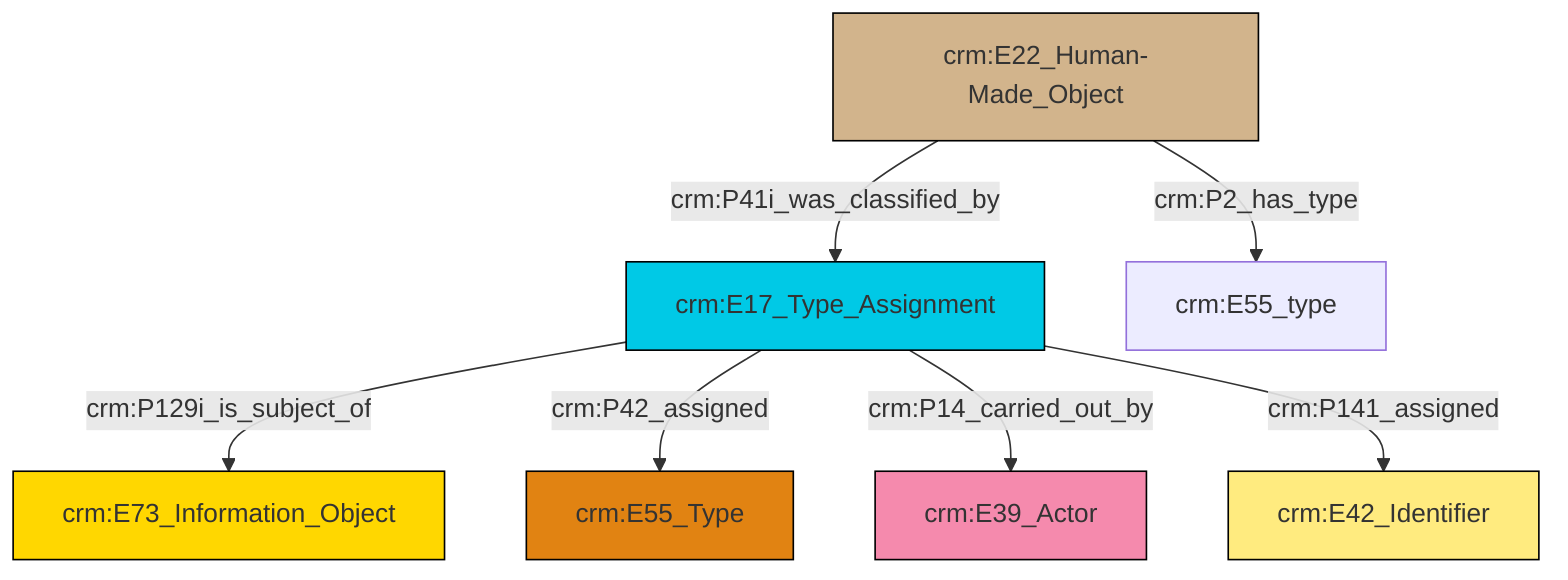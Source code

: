 graph TD
classDef Literal fill:#f2f2f2,stroke:#000000;
classDef CRM_Entity fill:#FFFFFF,stroke:#000000;
classDef Temporal_Entity fill:#00C9E6, stroke:#000000;
classDef Type fill:#E18312, stroke:#000000;
classDef Time-Span fill:#2C9C91, stroke:#000000;
classDef Appellation fill:#FFEB7F, stroke:#000000;
classDef Place fill:#008836, stroke:#000000;
classDef Persistent_Item fill:#B266B2, stroke:#000000;
classDef Conceptual_Object fill:#FFD700, stroke:#000000;
classDef Physical_Thing fill:#D2B48C, stroke:#000000;
classDef Actor fill:#f58aad, stroke:#000000;
classDef PC_Classes fill:#4ce600, stroke:#000000;
classDef Multi fill:#cccccc,stroke:#000000;

0["crm:E22_Human-Made_Object"]:::Physical_Thing -->|crm:P41i_was_classified_by| 1["crm:E17_Type_Assignment"]:::Temporal_Entity
1["crm:E17_Type_Assignment"]:::Temporal_Entity -->|crm:P129i_is_subject_of| 2["crm:E73_Information_Object"]:::Conceptual_Object
1["crm:E17_Type_Assignment"]:::Temporal_Entity -->|crm:P42_assigned| 6["crm:E55_Type"]:::Type
1["crm:E17_Type_Assignment"]:::Temporal_Entity -->|crm:P14_carried_out_by| 3["crm:E39_Actor"]:::Actor
1["crm:E17_Type_Assignment"]:::Temporal_Entity -->|crm:P141_assigned| 7["crm:E42_Identifier"]:::Appellation
0["crm:E22_Human-Made_Object"]:::Physical_Thing -->|crm:P2_has_type| 12["crm:E55_type"]:::Default